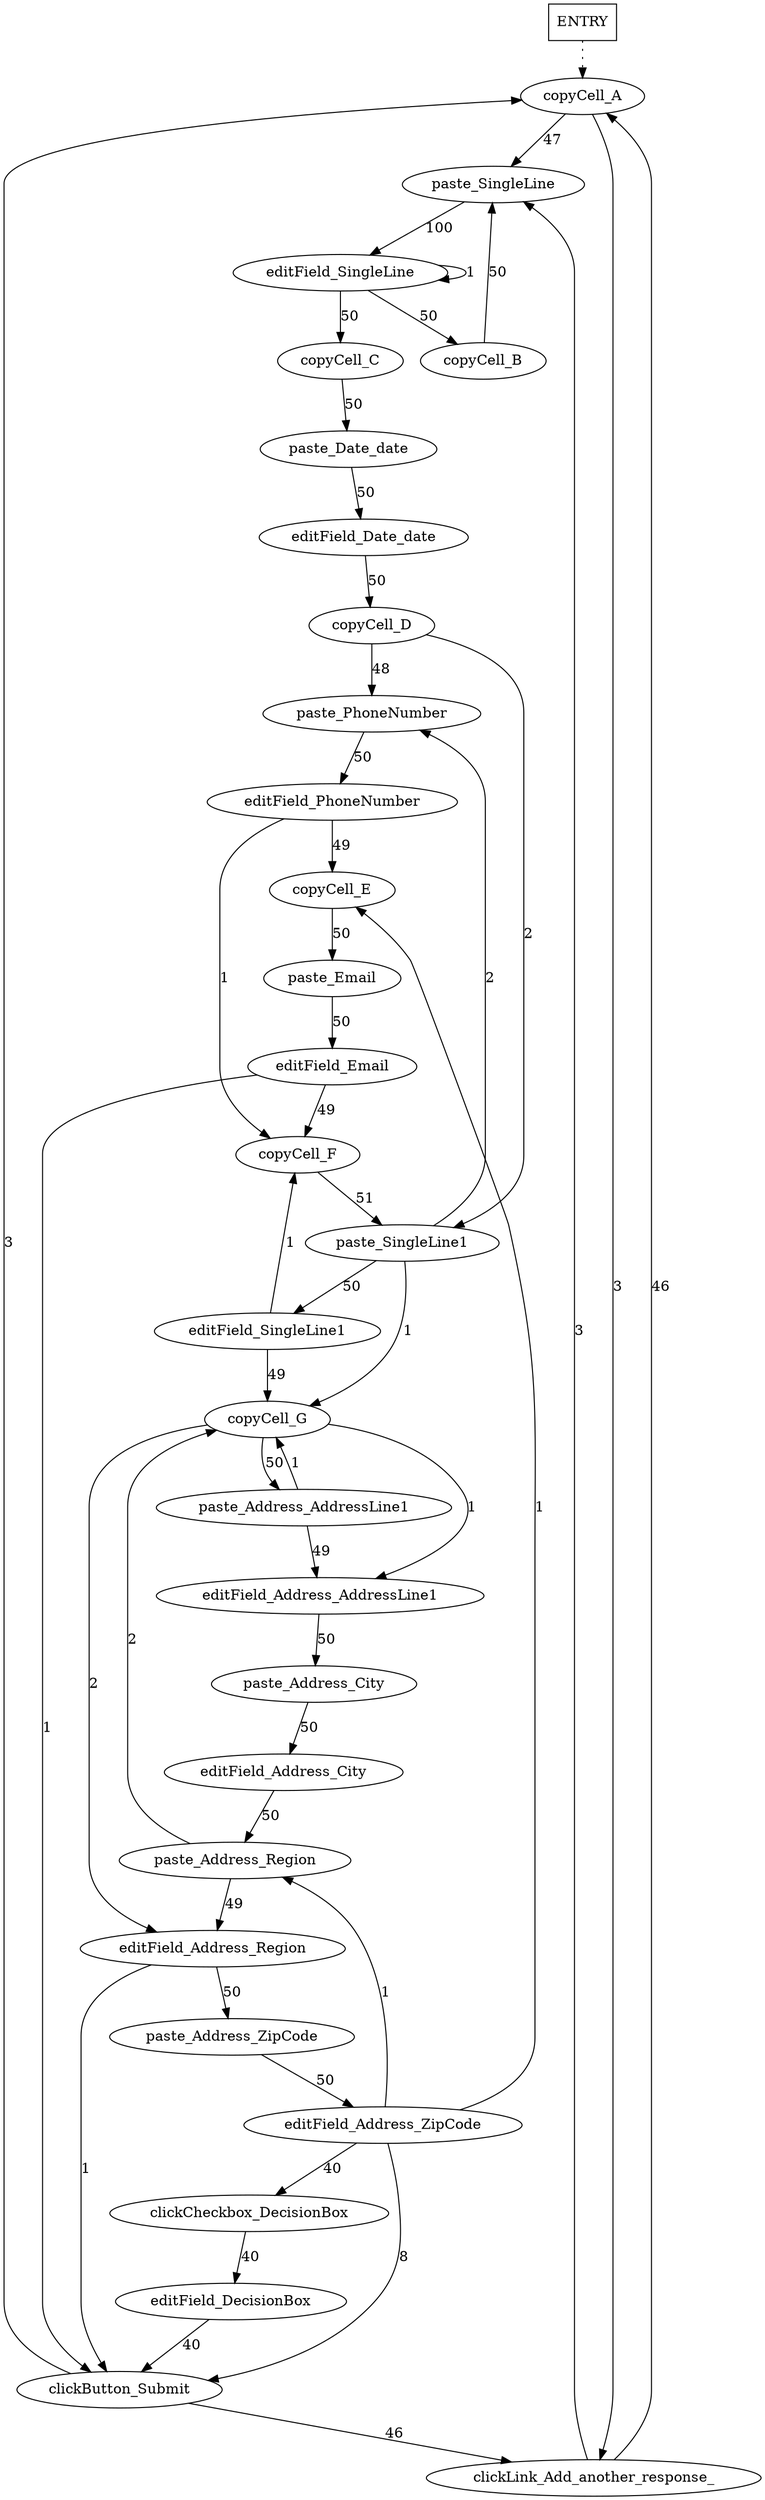 digraph g {
	ENTRY [shape=box];
	ENTRY -> copyCell_A [style=dotted];
	copyCell_A -> paste_SingleLine [label=47];
	paste_SingleLine -> editField_SingleLine [label=100];
	editField_SingleLine -> copyCell_B [label=50];
	copyCell_B -> paste_SingleLine [label=50];
	editField_SingleLine -> copyCell_C [label=50];
	copyCell_C -> paste_Date_date [label=50];
	paste_Date_date -> editField_Date_date [label=50];
	editField_Date_date -> copyCell_D [label=50];
	copyCell_D -> paste_PhoneNumber [label=48];
	paste_PhoneNumber -> editField_PhoneNumber [label=50];
	editField_PhoneNumber -> copyCell_E [label=49];
	copyCell_E -> paste_Email [label=50];
	paste_Email -> editField_Email [label=50];
	editField_Email -> copyCell_F [label=49];
	copyCell_F -> paste_SingleLine1 [label=51];
	paste_SingleLine1 -> editField_SingleLine1 [label=50];
	editField_SingleLine1 -> copyCell_G [label=49];
	copyCell_G -> paste_Address_AddressLine1 [label=50];
	paste_Address_AddressLine1 -> editField_Address_AddressLine1 [label=49];
	editField_Address_AddressLine1 -> paste_Address_City [label=50];
	paste_Address_City -> editField_Address_City [label=50];
	editField_Address_City -> paste_Address_Region [label=50];
	paste_Address_Region -> editField_Address_Region [label=49];
	editField_Address_Region -> paste_Address_ZipCode [label=50];
	paste_Address_ZipCode -> editField_Address_ZipCode [label=50];
	editField_Address_ZipCode -> clickButton_Submit [label=8];
	clickButton_Submit -> clickLink_Add_another_response_ [label=46];
	clickLink_Add_another_response_ -> copyCell_A [label=46];
	editField_Address_ZipCode -> clickCheckbox_DecisionBox [label=40];
	clickCheckbox_DecisionBox -> editField_DecisionBox [label=40];
	editField_DecisionBox -> clickButton_Submit [label=40];
	editField_PhoneNumber -> copyCell_F [label=1];
	editField_Address_ZipCode -> copyCell_E [label=1];
	editField_Email -> clickButton_Submit [label=1];
	clickButton_Submit -> copyCell_A [label=3];
	copyCell_A -> clickLink_Add_another_response_ [label=3];
	clickLink_Add_another_response_ -> paste_SingleLine [label=3];
	paste_Address_Region -> copyCell_G [label=2];
	copyCell_G -> editField_Address_Region [label=2];
	paste_Address_AddressLine1 -> copyCell_G [label=1];
	copyCell_G -> editField_Address_AddressLine1 [label=1];
	copyCell_D -> paste_SingleLine1 [label=2];
	paste_SingleLine1 -> paste_PhoneNumber [label=2];
	editField_SingleLine1 -> copyCell_F [label=1];
	paste_SingleLine1 -> copyCell_G [label=1];
	editField_SingleLine -> editField_SingleLine [label=1];
	editField_Address_ZipCode -> paste_Address_Region [label=1];
	editField_Address_Region -> clickButton_Submit [label=1];
}